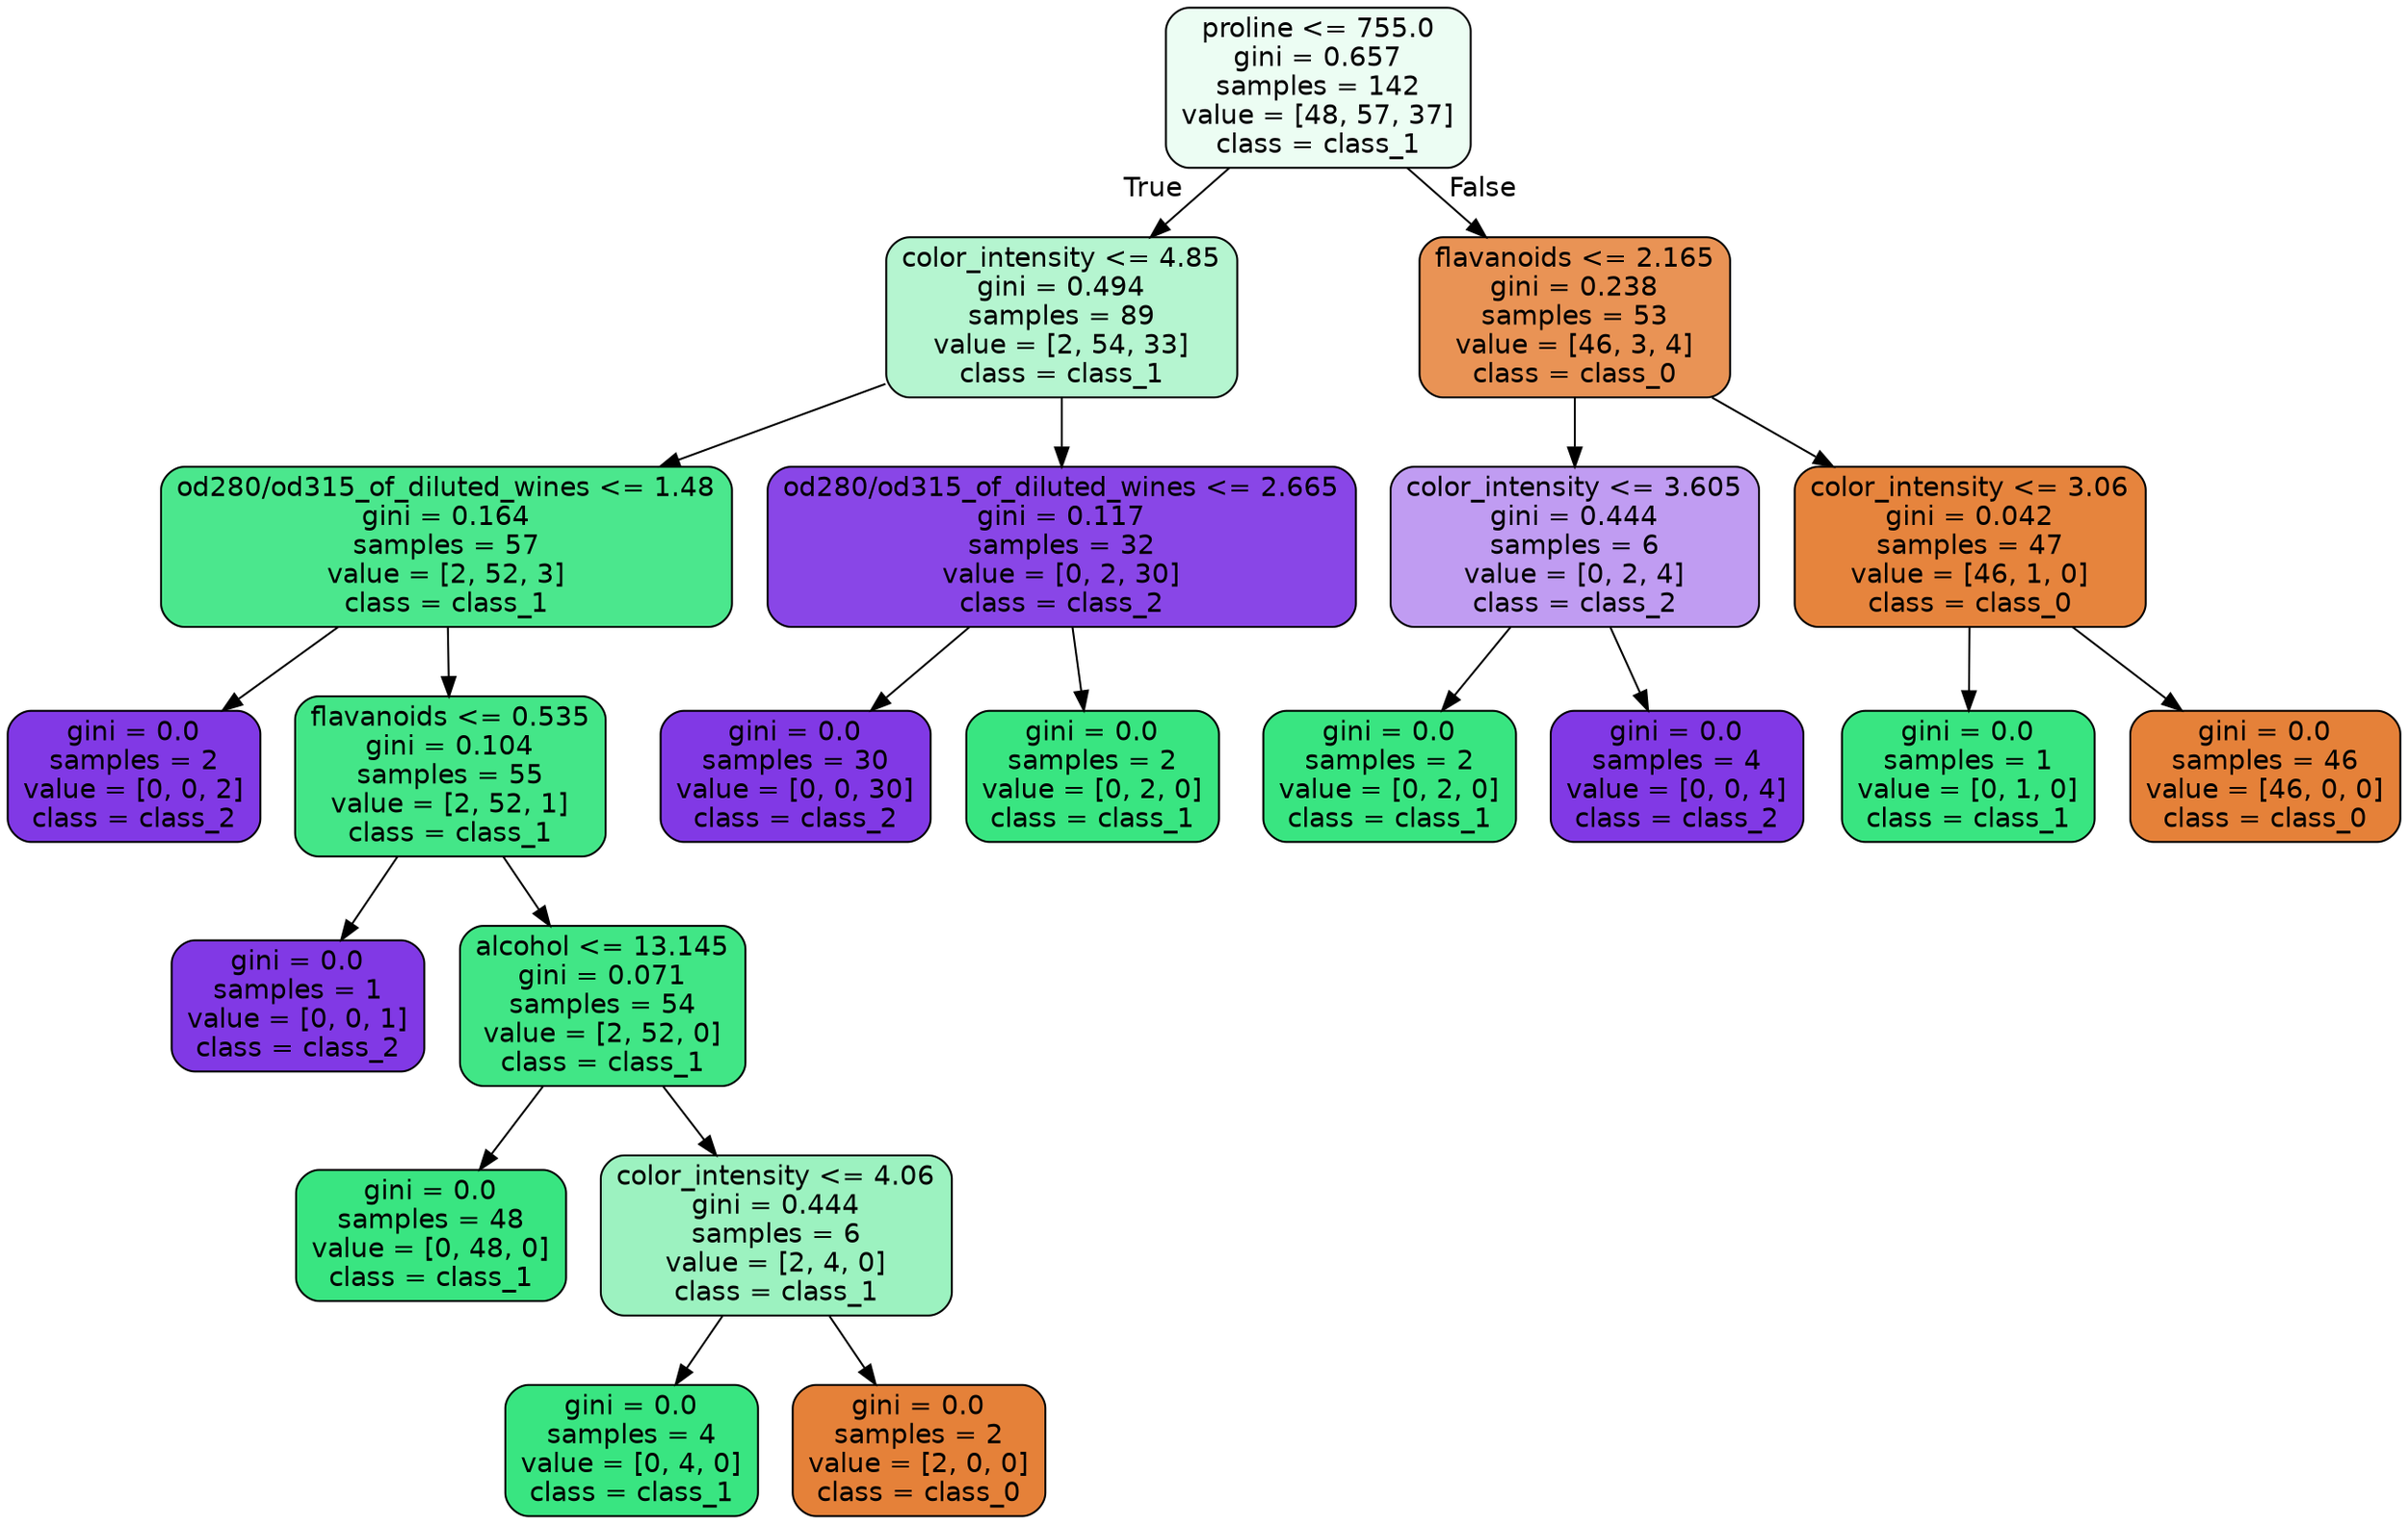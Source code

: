 digraph Tree {
node [shape=box, style="filled, rounded", color="black", fontname=helvetica] ;
edge [fontname=helvetica] ;
0 [label="proline <= 755.0\ngini = 0.657\nsamples = 142\nvalue = [48, 57, 37]\nclass = class_1", fillcolor="#ecfdf3"] ;
1 [label="color_intensity <= 4.85\ngini = 0.494\nsamples = 89\nvalue = [2, 54, 33]\nclass = class_1", fillcolor="#b5f5d0"] ;
0 -> 1 [labeldistance=2.5, labelangle=45, headlabel="True"] ;
2 [label="od280/od315_of_diluted_wines <= 1.48\ngini = 0.164\nsamples = 57\nvalue = [2, 52, 3]\nclass = class_1", fillcolor="#4be78d"] ;
1 -> 2 ;
3 [label="gini = 0.0\nsamples = 2\nvalue = [0, 0, 2]\nclass = class_2", fillcolor="#8139e5"] ;
2 -> 3 ;
4 [label="flavanoids <= 0.535\ngini = 0.104\nsamples = 55\nvalue = [2, 52, 1]\nclass = class_1", fillcolor="#44e688"] ;
2 -> 4 ;
5 [label="gini = 0.0\nsamples = 1\nvalue = [0, 0, 1]\nclass = class_2", fillcolor="#8139e5"] ;
4 -> 5 ;
6 [label="alcohol <= 13.145\ngini = 0.071\nsamples = 54\nvalue = [2, 52, 0]\nclass = class_1", fillcolor="#41e686"] ;
4 -> 6 ;
7 [label="gini = 0.0\nsamples = 48\nvalue = [0, 48, 0]\nclass = class_1", fillcolor="#39e581"] ;
6 -> 7 ;
8 [label="color_intensity <= 4.06\ngini = 0.444\nsamples = 6\nvalue = [2, 4, 0]\nclass = class_1", fillcolor="#9cf2c0"] ;
6 -> 8 ;
9 [label="gini = 0.0\nsamples = 4\nvalue = [0, 4, 0]\nclass = class_1", fillcolor="#39e581"] ;
8 -> 9 ;
10 [label="gini = 0.0\nsamples = 2\nvalue = [2, 0, 0]\nclass = class_0", fillcolor="#e58139"] ;
8 -> 10 ;
11 [label="od280/od315_of_diluted_wines <= 2.665\ngini = 0.117\nsamples = 32\nvalue = [0, 2, 30]\nclass = class_2", fillcolor="#8946e7"] ;
1 -> 11 ;
12 [label="gini = 0.0\nsamples = 30\nvalue = [0, 0, 30]\nclass = class_2", fillcolor="#8139e5"] ;
11 -> 12 ;
13 [label="gini = 0.0\nsamples = 2\nvalue = [0, 2, 0]\nclass = class_1", fillcolor="#39e581"] ;
11 -> 13 ;
14 [label="flavanoids <= 2.165\ngini = 0.238\nsamples = 53\nvalue = [46, 3, 4]\nclass = class_0", fillcolor="#e99355"] ;
0 -> 14 [labeldistance=2.5, labelangle=-45, headlabel="False"] ;
15 [label="color_intensity <= 3.605\ngini = 0.444\nsamples = 6\nvalue = [0, 2, 4]\nclass = class_2", fillcolor="#c09cf2"] ;
14 -> 15 ;
16 [label="gini = 0.0\nsamples = 2\nvalue = [0, 2, 0]\nclass = class_1", fillcolor="#39e581"] ;
15 -> 16 ;
17 [label="gini = 0.0\nsamples = 4\nvalue = [0, 0, 4]\nclass = class_2", fillcolor="#8139e5"] ;
15 -> 17 ;
18 [label="color_intensity <= 3.06\ngini = 0.042\nsamples = 47\nvalue = [46, 1, 0]\nclass = class_0", fillcolor="#e6843d"] ;
14 -> 18 ;
19 [label="gini = 0.0\nsamples = 1\nvalue = [0, 1, 0]\nclass = class_1", fillcolor="#39e581"] ;
18 -> 19 ;
20 [label="gini = 0.0\nsamples = 46\nvalue = [46, 0, 0]\nclass = class_0", fillcolor="#e58139"] ;
18 -> 20 ;
}